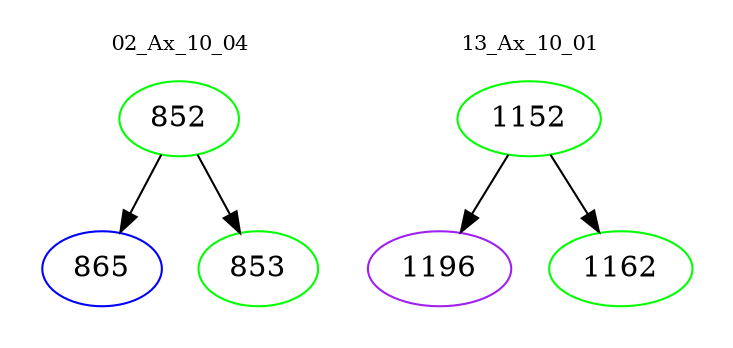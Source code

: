 digraph{
subgraph cluster_0 {
color = white
label = "02_Ax_10_04";
fontsize=10;
T0_852 [label="852", color="green"]
T0_852 -> T0_865 [color="black"]
T0_865 [label="865", color="blue"]
T0_852 -> T0_853 [color="black"]
T0_853 [label="853", color="green"]
}
subgraph cluster_1 {
color = white
label = "13_Ax_10_01";
fontsize=10;
T1_1152 [label="1152", color="green"]
T1_1152 -> T1_1196 [color="black"]
T1_1196 [label="1196", color="purple"]
T1_1152 -> T1_1162 [color="black"]
T1_1162 [label="1162", color="green"]
}
}
